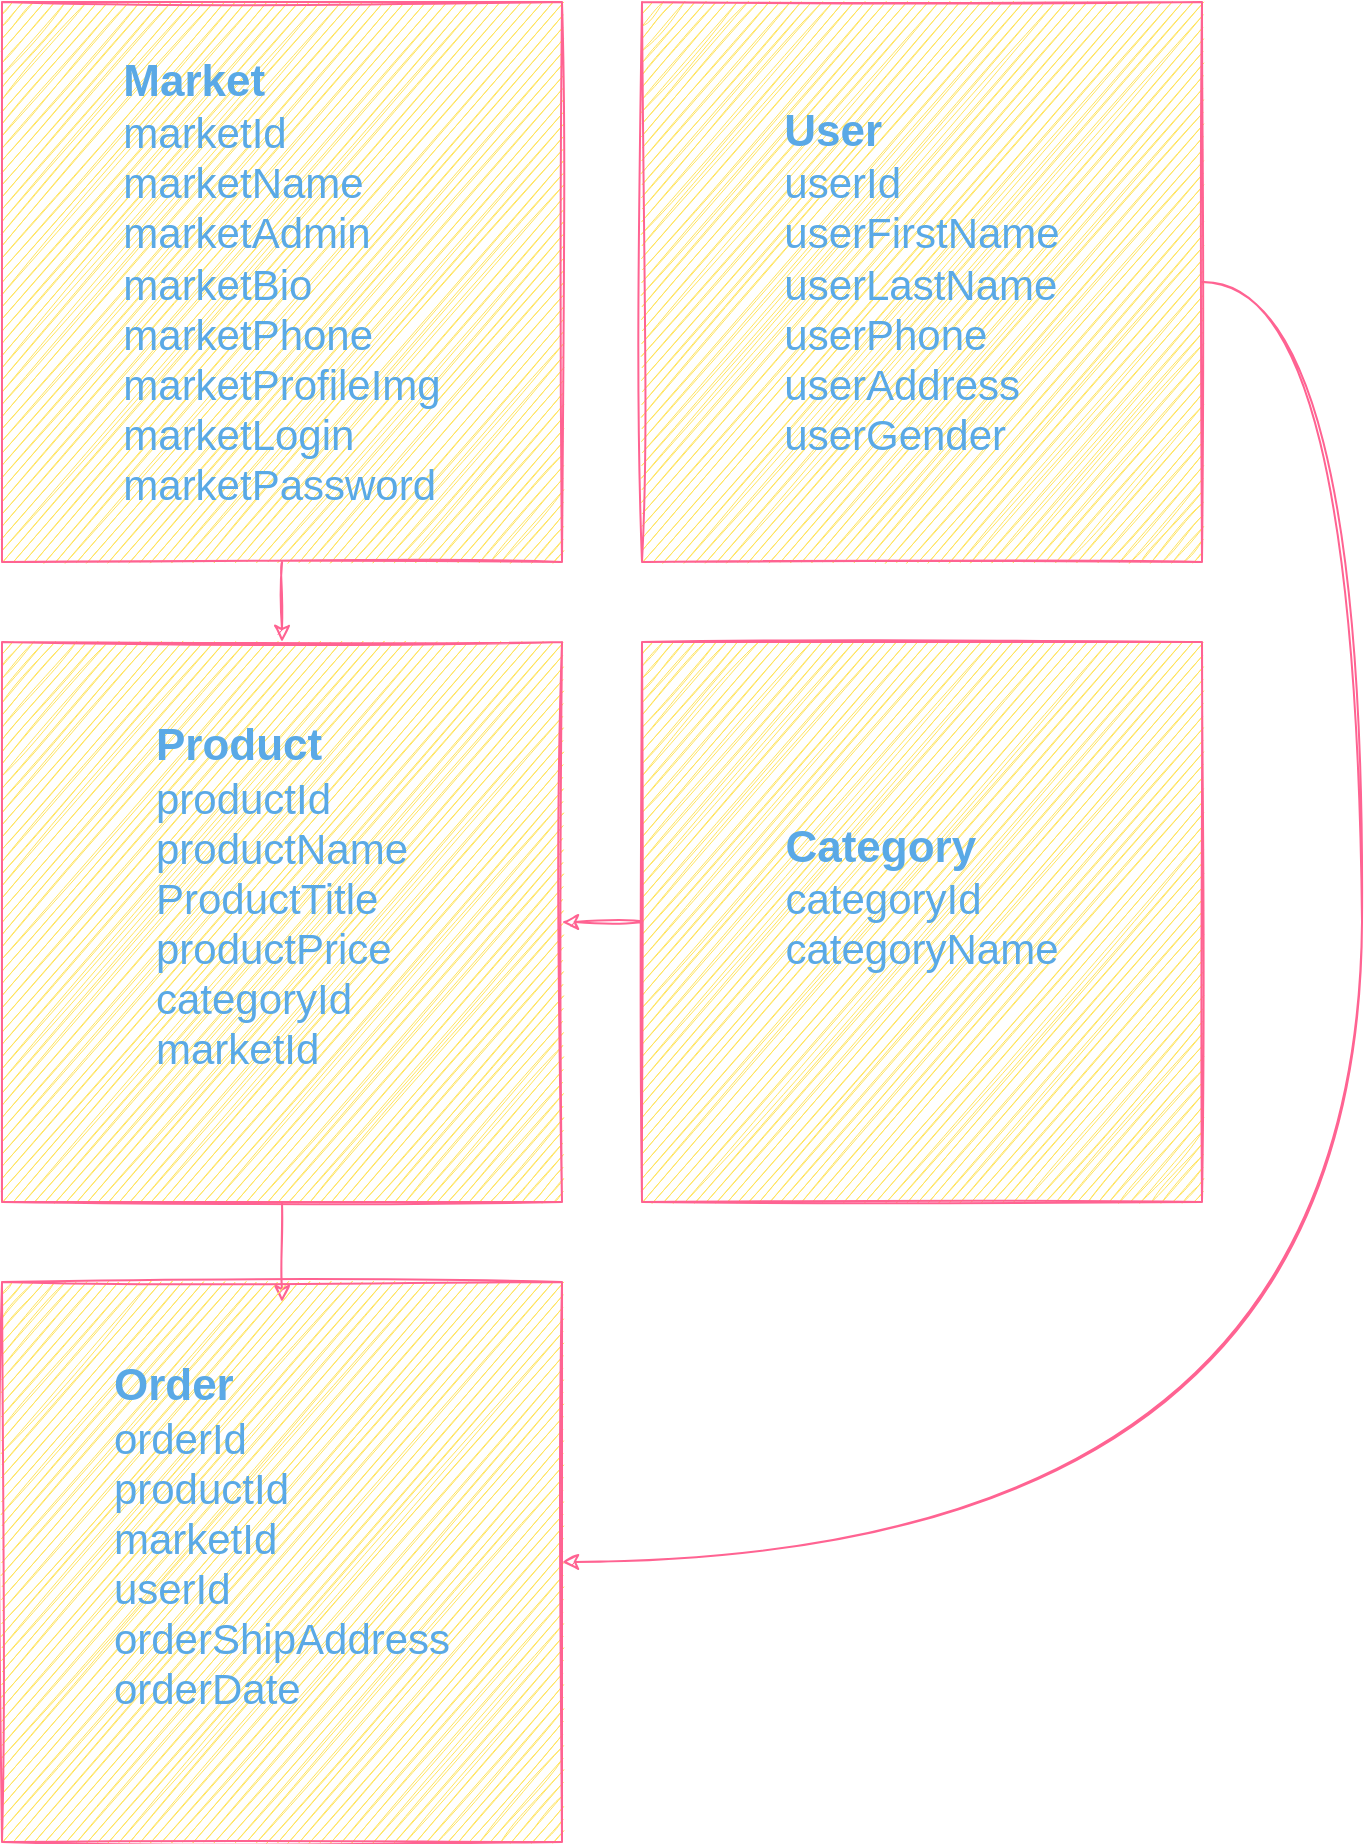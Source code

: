 <mxfile version="19.0.1" type="github" pages="2">
  <diagram id="T3S-fQNFISeFsxL23VkK" name="Page-1">
    <mxGraphModel dx="1422" dy="805" grid="1" gridSize="10" guides="1" tooltips="1" connect="1" arrows="1" fold="1" page="1" pageScale="1" pageWidth="850" pageHeight="1100" math="0" shadow="0">
      <root>
        <mxCell id="0" />
        <mxCell id="1" parent="0" />
        <mxCell id="d89broVgK2nXseQex8t1-26" style="edgeStyle=orthogonalEdgeStyle;rounded=0;orthogonalLoop=1;jettySize=auto;html=1;exitX=0.5;exitY=1;exitDx=0;exitDy=0;entryX=0.5;entryY=0;entryDx=0;entryDy=0;fontSize=21;curved=1;sketch=1;strokeColor=#FF6392;fontColor=#5AA9E6;" parent="1" source="d89broVgK2nXseQex8t1-18" target="d89broVgK2nXseQex8t1-21" edge="1">
          <mxGeometry relative="1" as="geometry" />
        </mxCell>
        <mxCell id="d89broVgK2nXseQex8t1-18" value="&lt;div style=&quot;text-align: justify;&quot;&gt;&lt;span style=&quot;background-color: initial;&quot;&gt;&lt;b&gt;Market&lt;/b&gt;&lt;/span&gt;&lt;/div&gt;&lt;div style=&quot;text-align: justify; font-size: 21px;&quot;&gt;&lt;span style=&quot;background-color: initial;&quot;&gt;&lt;font style=&quot;font-size: 21px;&quot;&gt;marketId&lt;/font&gt;&lt;/span&gt;&lt;/div&gt;&lt;div style=&quot;text-align: justify; font-size: 21px;&quot;&gt;&lt;span style=&quot;background-color: initial;&quot;&gt;&lt;font style=&quot;font-size: 21px;&quot;&gt;marketName&lt;/font&gt;&lt;/span&gt;&lt;/div&gt;&lt;div style=&quot;text-align: justify; font-size: 21px;&quot;&gt;&lt;span style=&quot;background-color: initial;&quot;&gt;&lt;font style=&quot;font-size: 21px;&quot;&gt;marketAdmin&lt;/font&gt;&lt;/span&gt;&lt;/div&gt;&lt;div style=&quot;text-align: justify; font-size: 21px;&quot;&gt;&lt;span style=&quot;background-color: initial;&quot;&gt;&lt;font style=&quot;font-size: 21px;&quot;&gt;marketBio&lt;/font&gt;&lt;/span&gt;&lt;/div&gt;&lt;div style=&quot;text-align: justify; font-size: 21px;&quot;&gt;&lt;span style=&quot;background-color: initial;&quot;&gt;&lt;font style=&quot;font-size: 21px;&quot;&gt;marketPhone&lt;/font&gt;&lt;/span&gt;&lt;/div&gt;&lt;div style=&quot;text-align: justify; font-size: 21px;&quot;&gt;&lt;span style=&quot;background-color: initial;&quot;&gt;&lt;font style=&quot;font-size: 21px;&quot;&gt;marketProfileImg&lt;/font&gt;&lt;/span&gt;&lt;/div&gt;&lt;div style=&quot;text-align: justify; font-size: 21px;&quot;&gt;&lt;span style=&quot;background-color: initial;&quot;&gt;&lt;font style=&quot;font-size: 21px;&quot;&gt;marketLogin&lt;/font&gt;&lt;/span&gt;&lt;/div&gt;&lt;div style=&quot;text-align: justify; font-size: 21px;&quot;&gt;&lt;span style=&quot;background-color: initial;&quot;&gt;&lt;font style=&quot;font-size: 21px;&quot;&gt;marketPassword&lt;/font&gt;&lt;/span&gt;&lt;/div&gt;&lt;div style=&quot;text-align: justify;&quot;&gt;&lt;/div&gt;" style="text;html=1;strokeColor=#FF6392;fillColor=#FFE45E;align=center;verticalAlign=middle;whiteSpace=wrap;rounded=0;fontSize=22;sketch=1;fontColor=#5AA9E6;" parent="1" vertex="1">
          <mxGeometry x="40" y="40" width="280" height="280" as="geometry" />
        </mxCell>
        <mxCell id="d89broVgK2nXseQex8t1-29" style="edgeStyle=orthogonalEdgeStyle;rounded=0;orthogonalLoop=1;jettySize=auto;html=1;fontSize=21;entryX=1;entryY=0.5;entryDx=0;entryDy=0;curved=1;sketch=1;strokeColor=#FF6392;fontColor=#5AA9E6;" parent="1" source="d89broVgK2nXseQex8t1-19" target="d89broVgK2nXseQex8t1-23" edge="1">
          <mxGeometry relative="1" as="geometry">
            <mxPoint x="770" y="910" as="targetPoint" />
            <Array as="points">
              <mxPoint x="720" y="180" />
              <mxPoint x="720" y="820" />
            </Array>
          </mxGeometry>
        </mxCell>
        <mxCell id="d89broVgK2nXseQex8t1-19" value="&lt;div style=&quot;text-align: justify;&quot;&gt;&lt;b&gt;User&lt;/b&gt;&lt;/div&gt;&lt;div style=&quot;text-align: justify; font-size: 21px;&quot;&gt;userId&lt;/div&gt;&lt;div style=&quot;text-align: justify; font-size: 21px;&quot;&gt;userFirstName&lt;/div&gt;&lt;div style=&quot;text-align: justify; font-size: 21px;&quot;&gt;userLastName&lt;/div&gt;&lt;div style=&quot;text-align: justify; font-size: 21px;&quot;&gt;userPhone&lt;/div&gt;&lt;div style=&quot;text-align: justify; font-size: 21px;&quot;&gt;userAddress&lt;/div&gt;&lt;div style=&quot;text-align: justify; font-size: 21px;&quot;&gt;userGender&lt;/div&gt;&lt;div style=&quot;text-align: justify;&quot;&gt;&lt;/div&gt;" style="text;html=1;strokeColor=#FF6392;fillColor=#FFE45E;align=center;verticalAlign=middle;whiteSpace=wrap;rounded=0;fontSize=22;sketch=1;fontColor=#5AA9E6;" parent="1" vertex="1">
          <mxGeometry x="360" y="40" width="280" height="280" as="geometry" />
        </mxCell>
        <mxCell id="d89broVgK2nXseQex8t1-28" style="edgeStyle=orthogonalEdgeStyle;rounded=0;orthogonalLoop=1;jettySize=auto;html=1;fontSize=21;curved=1;sketch=1;strokeColor=#FF6392;fontColor=#5AA9E6;" parent="1" source="d89broVgK2nXseQex8t1-21" edge="1">
          <mxGeometry relative="1" as="geometry">
            <mxPoint x="180" y="690" as="targetPoint" />
          </mxGeometry>
        </mxCell>
        <mxCell id="d89broVgK2nXseQex8t1-21" value="&lt;div style=&quot;text-align: justify;&quot;&gt;&lt;b&gt;Product&lt;/b&gt;&lt;/div&gt;&lt;div style=&quot;text-align: justify; font-size: 21px;&quot;&gt;productId&lt;/div&gt;&lt;div style=&quot;text-align: justify; font-size: 21px;&quot;&gt;productName&lt;/div&gt;&lt;div style=&quot;text-align: justify; font-size: 21px;&quot;&gt;ProductTitle&lt;/div&gt;&lt;div style=&quot;text-align: justify; font-size: 21px;&quot;&gt;productPrice&lt;/div&gt;&lt;div style=&quot;text-align: justify; font-size: 21px;&quot;&gt;categoryId&lt;/div&gt;&lt;div style=&quot;text-align: justify; font-size: 21px;&quot;&gt;marketId&lt;/div&gt;&lt;div style=&quot;text-align: justify; font-size: 21px;&quot;&gt;&lt;br&gt;&lt;/div&gt;&lt;div style=&quot;text-align: justify;&quot;&gt;&lt;/div&gt;" style="text;html=1;align=center;verticalAlign=middle;whiteSpace=wrap;rounded=0;fontSize=22;fillColor=#FFE45E;fontColor=#5AA9E6;strokeColor=#FF6392;sketch=1;" parent="1" vertex="1">
          <mxGeometry x="40" y="360" width="280" height="280" as="geometry" />
        </mxCell>
        <mxCell id="d89broVgK2nXseQex8t1-27" style="edgeStyle=orthogonalEdgeStyle;rounded=0;orthogonalLoop=1;jettySize=auto;html=1;entryX=1;entryY=0.5;entryDx=0;entryDy=0;fontSize=21;curved=1;sketch=1;strokeColor=#FF6392;fontColor=#5AA9E6;" parent="1" source="d89broVgK2nXseQex8t1-22" target="d89broVgK2nXseQex8t1-21" edge="1">
          <mxGeometry relative="1" as="geometry" />
        </mxCell>
        <mxCell id="d89broVgK2nXseQex8t1-22" value="&lt;div style=&quot;text-align: justify;&quot;&gt;&lt;b&gt;Category&lt;/b&gt;&lt;/div&gt;&lt;div style=&quot;text-align: justify; font-size: 21px;&quot;&gt;categoryId&lt;/div&gt;&lt;div style=&quot;text-align: justify; font-size: 21px;&quot;&gt;categoryName&lt;/div&gt;&lt;div style=&quot;text-align: justify; font-size: 21px;&quot;&gt;&lt;br&gt;&lt;/div&gt;&lt;div style=&quot;text-align: justify;&quot;&gt;&lt;/div&gt;" style="text;html=1;align=center;verticalAlign=middle;whiteSpace=wrap;rounded=0;fontSize=22;fillColor=#FFE45E;fontColor=#5AA9E6;strokeColor=#FF6392;sketch=1;" parent="1" vertex="1">
          <mxGeometry x="360" y="360" width="280" height="280" as="geometry" />
        </mxCell>
        <mxCell id="d89broVgK2nXseQex8t1-23" value="&lt;div style=&quot;text-align: justify;&quot;&gt;&lt;b&gt;Order&lt;/b&gt;&lt;/div&gt;&lt;div style=&quot;text-align: justify; font-size: 21px;&quot;&gt;orderId&lt;/div&gt;&lt;div style=&quot;text-align: justify; font-size: 21px;&quot;&gt;productId&lt;/div&gt;&lt;div style=&quot;text-align: justify; font-size: 21px;&quot;&gt;marketId&lt;/div&gt;&lt;div style=&quot;text-align: justify; font-size: 21px;&quot;&gt;userId&lt;/div&gt;&lt;div style=&quot;text-align: justify; font-size: 21px;&quot;&gt;orderShipAddress&lt;/div&gt;&lt;div style=&quot;text-align: justify; font-size: 21px;&quot;&gt;orderDate&lt;/div&gt;&lt;div style=&quot;text-align: justify; font-size: 21px;&quot;&gt;&lt;br&gt;&lt;/div&gt;&lt;div style=&quot;text-align: justify;&quot;&gt;&lt;/div&gt;" style="text;html=1;align=center;verticalAlign=middle;whiteSpace=wrap;rounded=0;fontSize=22;fillColor=#FFE45E;fontColor=#5AA9E6;strokeColor=#FF6392;sketch=1;" parent="1" vertex="1">
          <mxGeometry x="40" y="680" width="280" height="280" as="geometry" />
        </mxCell>
      </root>
    </mxGraphModel>
  </diagram>
  <diagram id="xYGzjBT5dQegqVpgRLp3" name="Page-2">
    <mxGraphModel dx="1422" dy="805" grid="1" gridSize="10" guides="1" tooltips="1" connect="1" arrows="1" fold="1" page="1" pageScale="1" pageWidth="850" pageHeight="1100" math="0" shadow="0">
      <root>
        <mxCell id="0" />
        <mxCell id="1" parent="0" />
      </root>
    </mxGraphModel>
  </diagram>
</mxfile>
